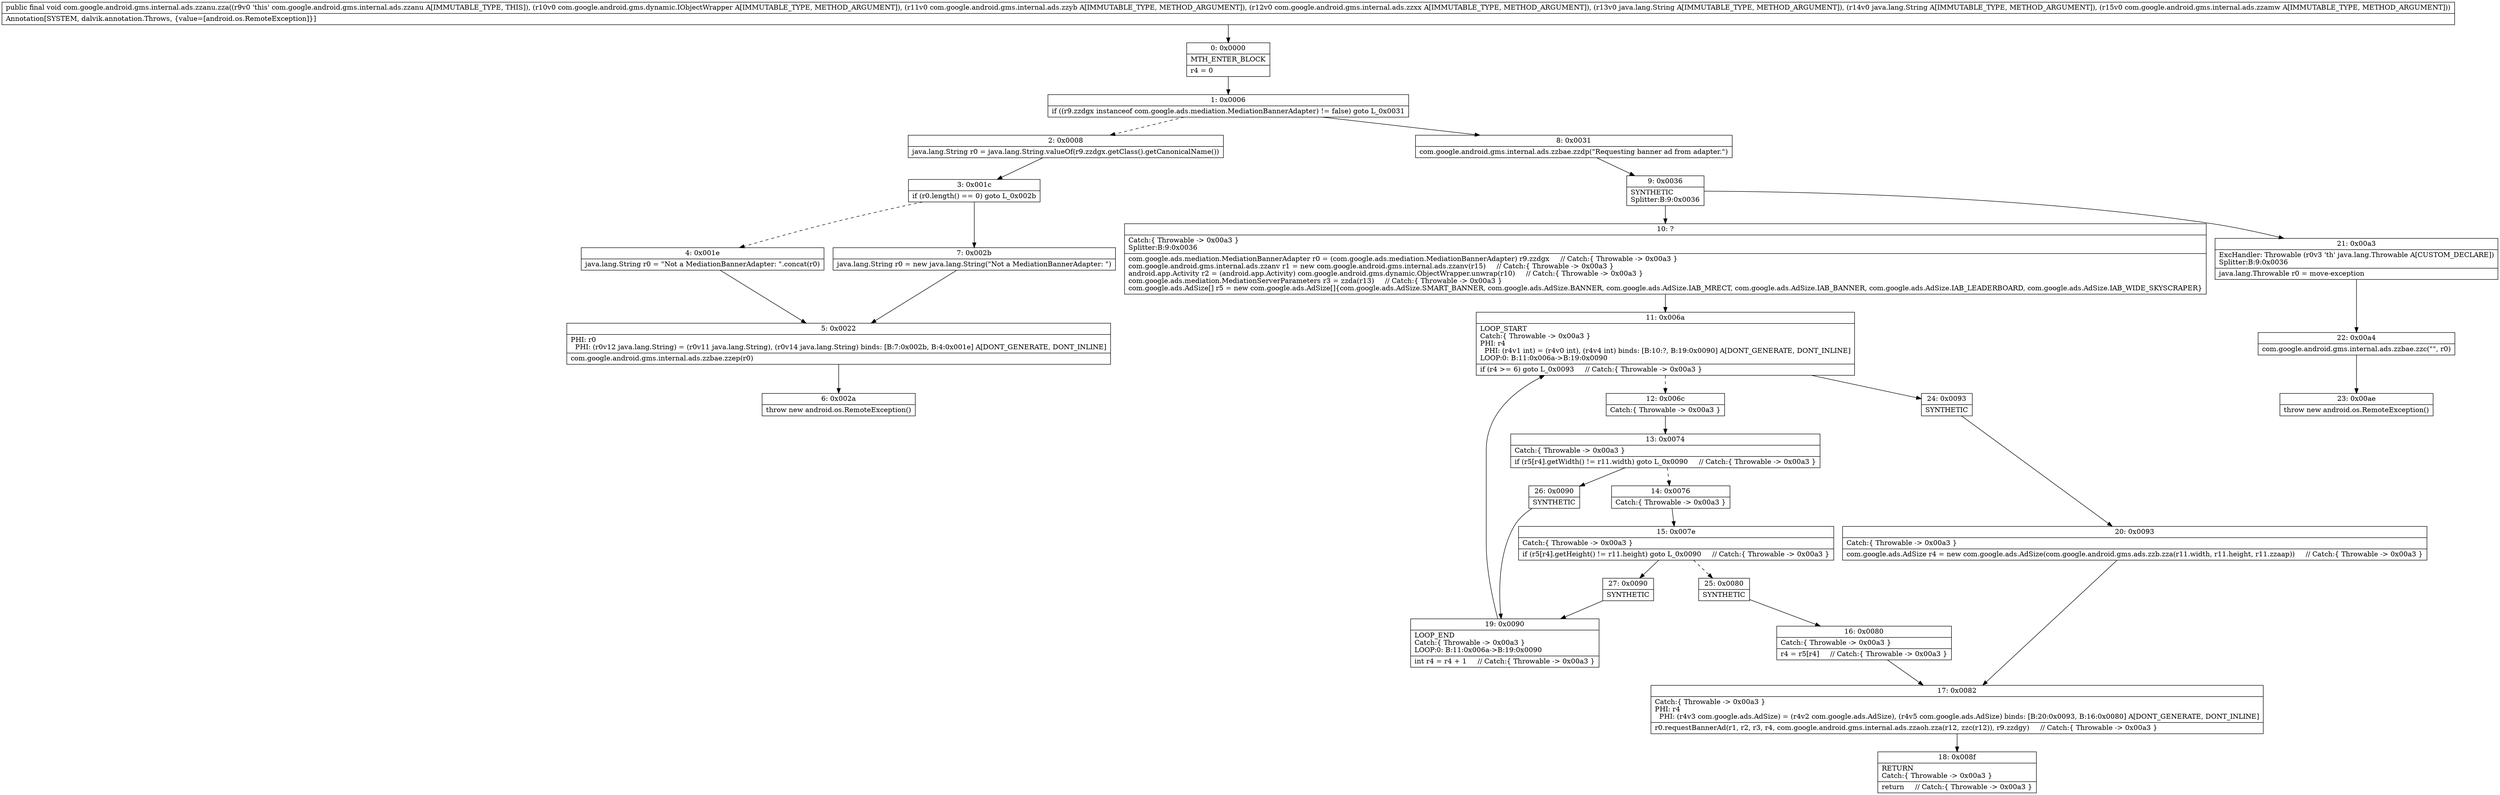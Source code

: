 digraph "CFG forcom.google.android.gms.internal.ads.zzanu.zza(Lcom\/google\/android\/gms\/dynamic\/IObjectWrapper;Lcom\/google\/android\/gms\/internal\/ads\/zzyb;Lcom\/google\/android\/gms\/internal\/ads\/zzxx;Ljava\/lang\/String;Ljava\/lang\/String;Lcom\/google\/android\/gms\/internal\/ads\/zzamw;)V" {
Node_0 [shape=record,label="{0\:\ 0x0000|MTH_ENTER_BLOCK\l|r4 = 0\l}"];
Node_1 [shape=record,label="{1\:\ 0x0006|if ((r9.zzdgx instanceof com.google.ads.mediation.MediationBannerAdapter) != false) goto L_0x0031\l}"];
Node_2 [shape=record,label="{2\:\ 0x0008|java.lang.String r0 = java.lang.String.valueOf(r9.zzdgx.getClass().getCanonicalName())\l}"];
Node_3 [shape=record,label="{3\:\ 0x001c|if (r0.length() == 0) goto L_0x002b\l}"];
Node_4 [shape=record,label="{4\:\ 0x001e|java.lang.String r0 = \"Not a MediationBannerAdapter: \".concat(r0)\l}"];
Node_5 [shape=record,label="{5\:\ 0x0022|PHI: r0 \l  PHI: (r0v12 java.lang.String) = (r0v11 java.lang.String), (r0v14 java.lang.String) binds: [B:7:0x002b, B:4:0x001e] A[DONT_GENERATE, DONT_INLINE]\l|com.google.android.gms.internal.ads.zzbae.zzep(r0)\l}"];
Node_6 [shape=record,label="{6\:\ 0x002a|throw new android.os.RemoteException()\l}"];
Node_7 [shape=record,label="{7\:\ 0x002b|java.lang.String r0 = new java.lang.String(\"Not a MediationBannerAdapter: \")\l}"];
Node_8 [shape=record,label="{8\:\ 0x0031|com.google.android.gms.internal.ads.zzbae.zzdp(\"Requesting banner ad from adapter.\")\l}"];
Node_9 [shape=record,label="{9\:\ 0x0036|SYNTHETIC\lSplitter:B:9:0x0036\l}"];
Node_10 [shape=record,label="{10\:\ ?|Catch:\{ Throwable \-\> 0x00a3 \}\lSplitter:B:9:0x0036\l|com.google.ads.mediation.MediationBannerAdapter r0 = (com.google.ads.mediation.MediationBannerAdapter) r9.zzdgx     \/\/ Catch:\{ Throwable \-\> 0x00a3 \}\lcom.google.android.gms.internal.ads.zzanv r1 = new com.google.android.gms.internal.ads.zzanv(r15)     \/\/ Catch:\{ Throwable \-\> 0x00a3 \}\landroid.app.Activity r2 = (android.app.Activity) com.google.android.gms.dynamic.ObjectWrapper.unwrap(r10)     \/\/ Catch:\{ Throwable \-\> 0x00a3 \}\lcom.google.ads.mediation.MediationServerParameters r3 = zzda(r13)     \/\/ Catch:\{ Throwable \-\> 0x00a3 \}\lcom.google.ads.AdSize[] r5 = new com.google.ads.AdSize[]\{com.google.ads.AdSize.SMART_BANNER, com.google.ads.AdSize.BANNER, com.google.ads.AdSize.IAB_MRECT, com.google.ads.AdSize.IAB_BANNER, com.google.ads.AdSize.IAB_LEADERBOARD, com.google.ads.AdSize.IAB_WIDE_SKYSCRAPER\}\l}"];
Node_11 [shape=record,label="{11\:\ 0x006a|LOOP_START\lCatch:\{ Throwable \-\> 0x00a3 \}\lPHI: r4 \l  PHI: (r4v1 int) = (r4v0 int), (r4v4 int) binds: [B:10:?, B:19:0x0090] A[DONT_GENERATE, DONT_INLINE]\lLOOP:0: B:11:0x006a\-\>B:19:0x0090\l|if (r4 \>= 6) goto L_0x0093     \/\/ Catch:\{ Throwable \-\> 0x00a3 \}\l}"];
Node_12 [shape=record,label="{12\:\ 0x006c|Catch:\{ Throwable \-\> 0x00a3 \}\l}"];
Node_13 [shape=record,label="{13\:\ 0x0074|Catch:\{ Throwable \-\> 0x00a3 \}\l|if (r5[r4].getWidth() != r11.width) goto L_0x0090     \/\/ Catch:\{ Throwable \-\> 0x00a3 \}\l}"];
Node_14 [shape=record,label="{14\:\ 0x0076|Catch:\{ Throwable \-\> 0x00a3 \}\l}"];
Node_15 [shape=record,label="{15\:\ 0x007e|Catch:\{ Throwable \-\> 0x00a3 \}\l|if (r5[r4].getHeight() != r11.height) goto L_0x0090     \/\/ Catch:\{ Throwable \-\> 0x00a3 \}\l}"];
Node_16 [shape=record,label="{16\:\ 0x0080|Catch:\{ Throwable \-\> 0x00a3 \}\l|r4 = r5[r4]     \/\/ Catch:\{ Throwable \-\> 0x00a3 \}\l}"];
Node_17 [shape=record,label="{17\:\ 0x0082|Catch:\{ Throwable \-\> 0x00a3 \}\lPHI: r4 \l  PHI: (r4v3 com.google.ads.AdSize) = (r4v2 com.google.ads.AdSize), (r4v5 com.google.ads.AdSize) binds: [B:20:0x0093, B:16:0x0080] A[DONT_GENERATE, DONT_INLINE]\l|r0.requestBannerAd(r1, r2, r3, r4, com.google.android.gms.internal.ads.zzaoh.zza(r12, zzc(r12)), r9.zzdgy)     \/\/ Catch:\{ Throwable \-\> 0x00a3 \}\l}"];
Node_18 [shape=record,label="{18\:\ 0x008f|RETURN\lCatch:\{ Throwable \-\> 0x00a3 \}\l|return     \/\/ Catch:\{ Throwable \-\> 0x00a3 \}\l}"];
Node_19 [shape=record,label="{19\:\ 0x0090|LOOP_END\lCatch:\{ Throwable \-\> 0x00a3 \}\lLOOP:0: B:11:0x006a\-\>B:19:0x0090\l|int r4 = r4 + 1     \/\/ Catch:\{ Throwable \-\> 0x00a3 \}\l}"];
Node_20 [shape=record,label="{20\:\ 0x0093|Catch:\{ Throwable \-\> 0x00a3 \}\l|com.google.ads.AdSize r4 = new com.google.ads.AdSize(com.google.android.gms.ads.zzb.zza(r11.width, r11.height, r11.zzaap))     \/\/ Catch:\{ Throwable \-\> 0x00a3 \}\l}"];
Node_21 [shape=record,label="{21\:\ 0x00a3|ExcHandler: Throwable (r0v3 'th' java.lang.Throwable A[CUSTOM_DECLARE])\lSplitter:B:9:0x0036\l|java.lang.Throwable r0 = move\-exception\l}"];
Node_22 [shape=record,label="{22\:\ 0x00a4|com.google.android.gms.internal.ads.zzbae.zzc(\"\", r0)\l}"];
Node_23 [shape=record,label="{23\:\ 0x00ae|throw new android.os.RemoteException()\l}"];
Node_24 [shape=record,label="{24\:\ 0x0093|SYNTHETIC\l}"];
Node_25 [shape=record,label="{25\:\ 0x0080|SYNTHETIC\l}"];
Node_26 [shape=record,label="{26\:\ 0x0090|SYNTHETIC\l}"];
Node_27 [shape=record,label="{27\:\ 0x0090|SYNTHETIC\l}"];
MethodNode[shape=record,label="{public final void com.google.android.gms.internal.ads.zzanu.zza((r9v0 'this' com.google.android.gms.internal.ads.zzanu A[IMMUTABLE_TYPE, THIS]), (r10v0 com.google.android.gms.dynamic.IObjectWrapper A[IMMUTABLE_TYPE, METHOD_ARGUMENT]), (r11v0 com.google.android.gms.internal.ads.zzyb A[IMMUTABLE_TYPE, METHOD_ARGUMENT]), (r12v0 com.google.android.gms.internal.ads.zzxx A[IMMUTABLE_TYPE, METHOD_ARGUMENT]), (r13v0 java.lang.String A[IMMUTABLE_TYPE, METHOD_ARGUMENT]), (r14v0 java.lang.String A[IMMUTABLE_TYPE, METHOD_ARGUMENT]), (r15v0 com.google.android.gms.internal.ads.zzamw A[IMMUTABLE_TYPE, METHOD_ARGUMENT]))  | Annotation[SYSTEM, dalvik.annotation.Throws, \{value=[android.os.RemoteException]\}]\l}"];
MethodNode -> Node_0;
Node_0 -> Node_1;
Node_1 -> Node_2[style=dashed];
Node_1 -> Node_8;
Node_2 -> Node_3;
Node_3 -> Node_4[style=dashed];
Node_3 -> Node_7;
Node_4 -> Node_5;
Node_5 -> Node_6;
Node_7 -> Node_5;
Node_8 -> Node_9;
Node_9 -> Node_10;
Node_9 -> Node_21;
Node_10 -> Node_11;
Node_11 -> Node_12[style=dashed];
Node_11 -> Node_24;
Node_12 -> Node_13;
Node_13 -> Node_14[style=dashed];
Node_13 -> Node_26;
Node_14 -> Node_15;
Node_15 -> Node_25[style=dashed];
Node_15 -> Node_27;
Node_16 -> Node_17;
Node_17 -> Node_18;
Node_19 -> Node_11;
Node_20 -> Node_17;
Node_21 -> Node_22;
Node_22 -> Node_23;
Node_24 -> Node_20;
Node_25 -> Node_16;
Node_26 -> Node_19;
Node_27 -> Node_19;
}

